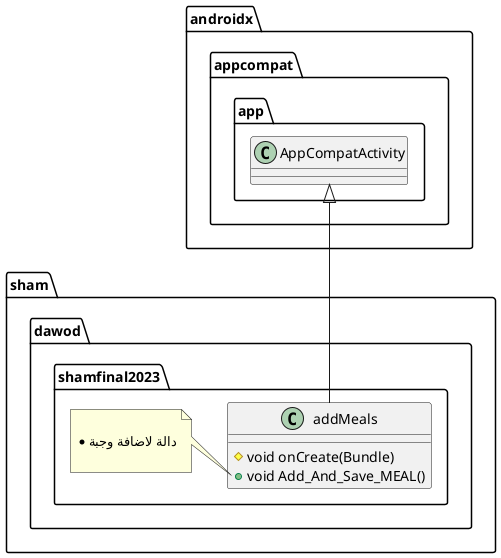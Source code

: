 @startuml
class sham.dawod.shamfinal2023.addMeals {
# void onCreate(Bundle)
+ void Add_And_Save_MEAL()
}
note left of sham.dawod.shamfinal2023.addMeals::Add_And_Save_MEAL()

     * دالة لاضافة وجبة
     
end note



androidx.appcompat.app.AppCompatActivity <|-- sham.dawod.shamfinal2023.addMeals
@enduml